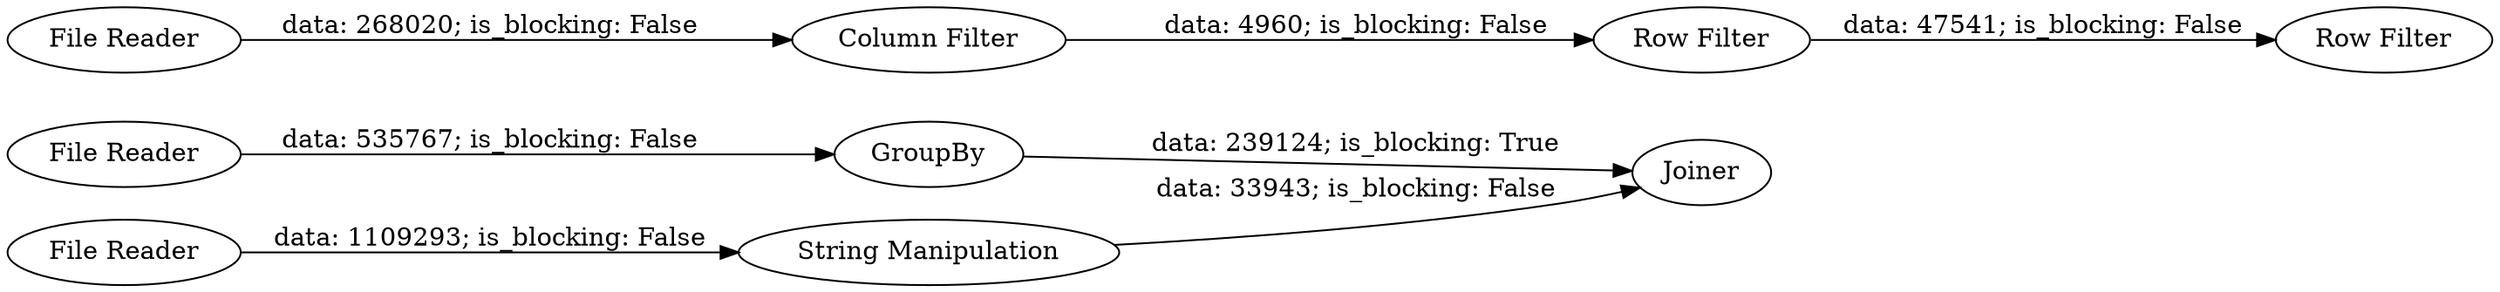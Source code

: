 digraph {
	"-3734914987355152730_3" [label="File Reader"]
	"-3734914987355152730_11" [label=Joiner]
	"-3734914987355152730_6" [label="Row Filter"]
	"-3734914987355152730_9" [label="String Manipulation"]
	"-3734914987355152730_1" [label="File Reader"]
	"-3734914987355152730_4" [label="File Reader"]
	"-3734914987355152730_10" [label=GroupBy]
	"-3734914987355152730_5" [label="Column Filter"]
	"-3734914987355152730_7" [label="Row Filter"]
	"-3734914987355152730_10" -> "-3734914987355152730_11" [label="data: 239124; is_blocking: True"]
	"-3734914987355152730_3" -> "-3734914987355152730_10" [label="data: 535767; is_blocking: False"]
	"-3734914987355152730_1" -> "-3734914987355152730_5" [label="data: 268020; is_blocking: False"]
	"-3734914987355152730_5" -> "-3734914987355152730_6" [label="data: 4960; is_blocking: False"]
	"-3734914987355152730_4" -> "-3734914987355152730_9" [label="data: 1109293; is_blocking: False"]
	"-3734914987355152730_9" -> "-3734914987355152730_11" [label="data: 33943; is_blocking: False"]
	"-3734914987355152730_6" -> "-3734914987355152730_7" [label="data: 47541; is_blocking: False"]
	rankdir=LR
}
